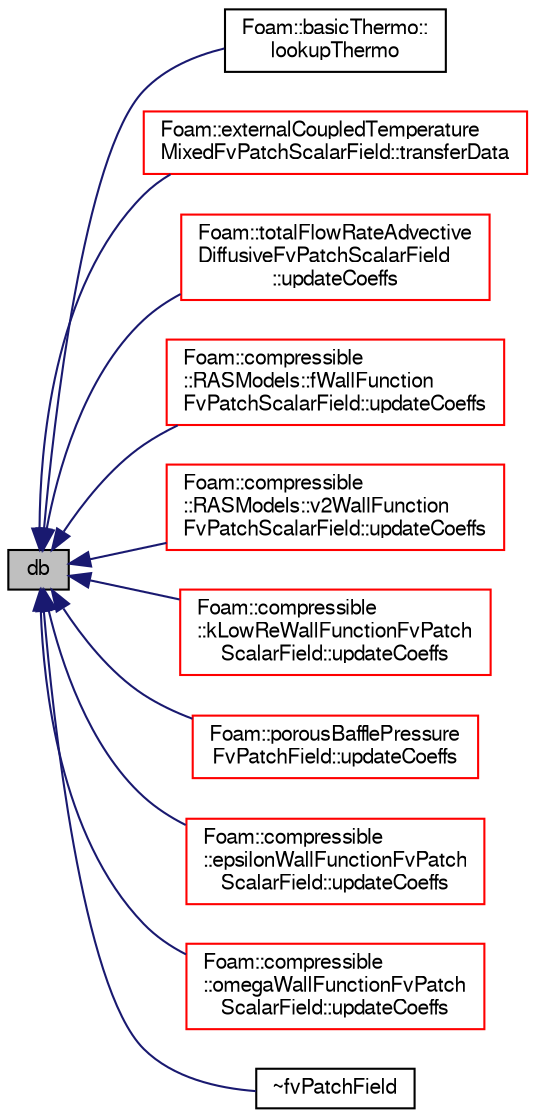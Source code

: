 digraph "db"
{
  bgcolor="transparent";
  edge [fontname="FreeSans",fontsize="10",labelfontname="FreeSans",labelfontsize="10"];
  node [fontname="FreeSans",fontsize="10",shape=record];
  rankdir="LR";
  Node761 [label="db",height=0.2,width=0.4,color="black", fillcolor="grey75", style="filled", fontcolor="black"];
  Node761 -> Node762 [dir="back",color="midnightblue",fontsize="10",style="solid",fontname="FreeSans"];
  Node762 [label="Foam::basicThermo::\llookupThermo",height=0.2,width=0.4,color="black",URL="$a29734.html#a1a973e5b42d222c61500a0d68386822d"];
  Node761 -> Node763 [dir="back",color="midnightblue",fontsize="10",style="solid",fontname="FreeSans"];
  Node763 [label="Foam::externalCoupledTemperature\lMixedFvPatchScalarField::transferData",height=0.2,width=0.4,color="red",URL="$a30778.html#aaead10f96672ca2a1e5c291111cebf1e",tooltip="Transfer data for external source. "];
  Node761 -> Node767 [dir="back",color="midnightblue",fontsize="10",style="solid",fontname="FreeSans"];
  Node767 [label="Foam::totalFlowRateAdvective\lDiffusiveFvPatchScalarField\l::updateCoeffs",height=0.2,width=0.4,color="red",URL="$a30794.html#a7e24eafac629d3733181cd942d4c902f",tooltip="Update the coefficients associated with the patch field. "];
  Node761 -> Node769 [dir="back",color="midnightblue",fontsize="10",style="solid",fontname="FreeSans"];
  Node769 [label="Foam::compressible\l::RASModels::fWallFunction\lFvPatchScalarField::updateCoeffs",height=0.2,width=0.4,color="red",URL="$a30686.html#a7e24eafac629d3733181cd942d4c902f",tooltip="Update the coefficients associated with the patch field. "];
  Node761 -> Node771 [dir="back",color="midnightblue",fontsize="10",style="solid",fontname="FreeSans"];
  Node771 [label="Foam::compressible\l::RASModels::v2WallFunction\lFvPatchScalarField::updateCoeffs",height=0.2,width=0.4,color="red",URL="$a30730.html#a7e24eafac629d3733181cd942d4c902f",tooltip="Update the coefficients associated with the patch field. "];
  Node761 -> Node773 [dir="back",color="midnightblue",fontsize="10",style="solid",fontname="FreeSans"];
  Node773 [label="Foam::compressible\l::kLowReWallFunctionFvPatch\lScalarField::updateCoeffs",height=0.2,width=0.4,color="red",URL="$a30690.html#a7e24eafac629d3733181cd942d4c902f",tooltip="Update the coefficients associated with the patch field. "];
  Node761 -> Node775 [dir="back",color="midnightblue",fontsize="10",style="solid",fontname="FreeSans"];
  Node775 [label="Foam::porousBafflePressure\lFvPatchField::updateCoeffs",height=0.2,width=0.4,color="red",URL="$a30826.html#a7e24eafac629d3733181cd942d4c902f",tooltip="Update the coefficients associated with the patch field. "];
  Node761 -> Node777 [dir="back",color="midnightblue",fontsize="10",style="solid",fontname="FreeSans"];
  Node777 [label="Foam::compressible\l::epsilonWallFunctionFvPatch\lScalarField::updateCoeffs",height=0.2,width=0.4,color="red",URL="$a30682.html#a7e24eafac629d3733181cd942d4c902f",tooltip="Update the coefficients associated with the patch field. "];
  Node761 -> Node779 [dir="back",color="midnightblue",fontsize="10",style="solid",fontname="FreeSans"];
  Node779 [label="Foam::compressible\l::omegaWallFunctionFvPatch\lScalarField::updateCoeffs",height=0.2,width=0.4,color="red",URL="$a30726.html#a7e24eafac629d3733181cd942d4c902f",tooltip="Update the coefficients associated with the patch field. "];
  Node761 -> Node781 [dir="back",color="midnightblue",fontsize="10",style="solid",fontname="FreeSans"];
  Node781 [label="~fvPatchField",height=0.2,width=0.4,color="black",URL="$a22354.html#ae4f4531d4430899f01306957cb8b36be",tooltip="Destructor. "];
}

